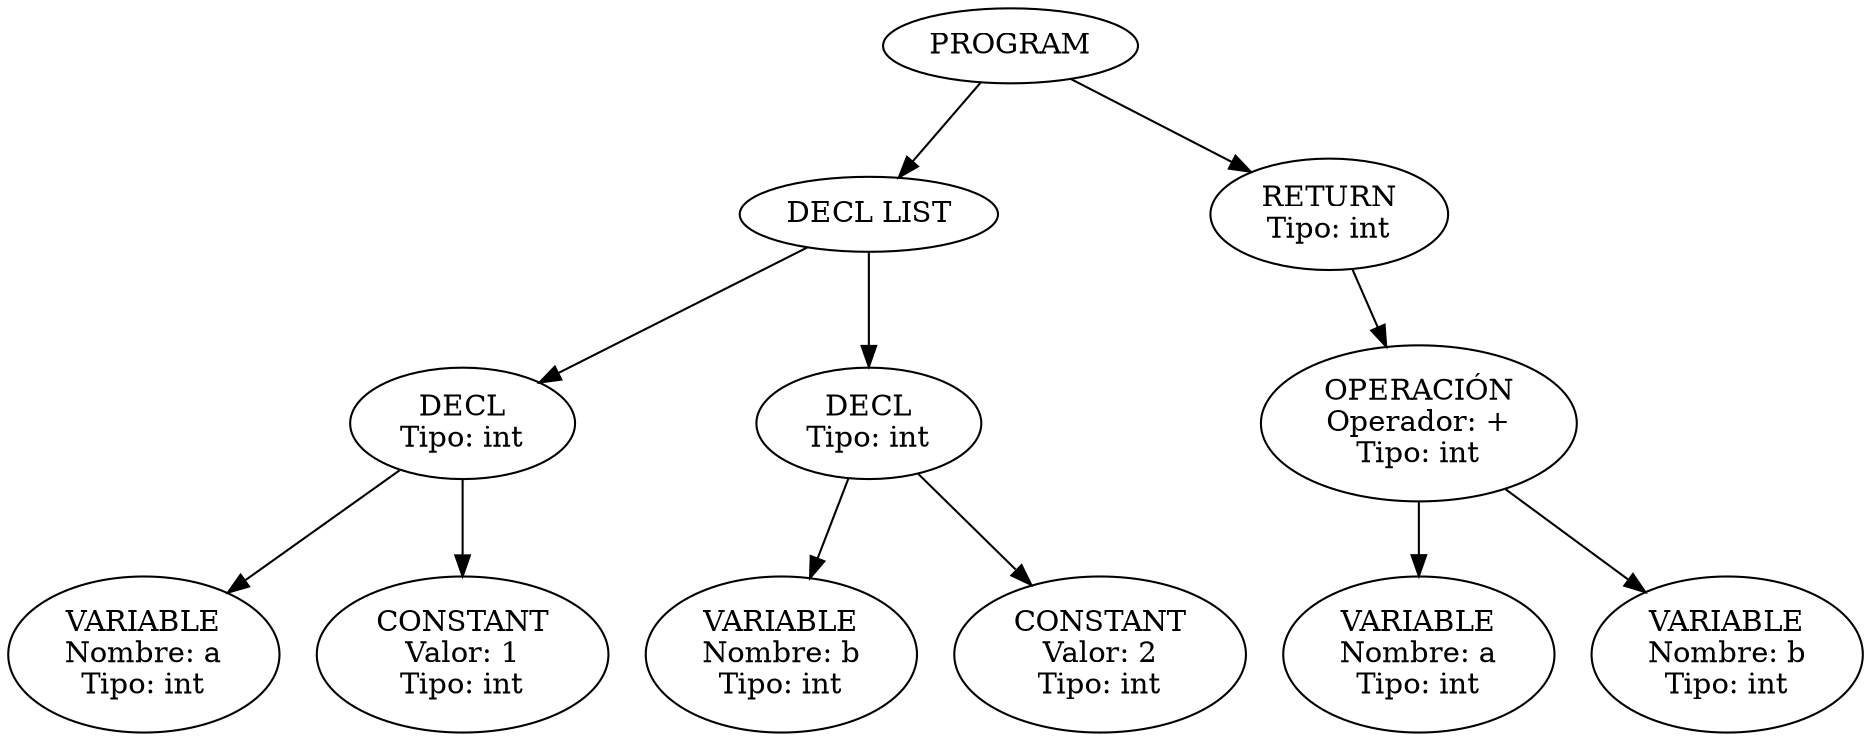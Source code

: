 digraph AST {
  0 [label="PROGRAM"];
  1 [label="DECL LIST"];
  2 [label="DECL\nTipo: int"];
  3 [label="VARIABLE\nNombre: a\nTipo: int"];
  2 -> 3;
  4 [label="CONSTANT\nValor: 1\nTipo: int"];
  2 -> 4;
  1 -> 2;
  5 [label="DECL\nTipo: int"];
  6 [label="VARIABLE\nNombre: b\nTipo: int"];
  5 -> 6;
  7 [label="CONSTANT\nValor: 2\nTipo: int"];
  5 -> 7;
  1 -> 5;
  0 -> 1;
  8 [label="RETURN\nTipo: int"];
  9 [label="OPERACIÓN\nOperador: +\nTipo: int"];
  10 [label="VARIABLE\nNombre: a\nTipo: int"];
  9 -> 10;
  11 [label="VARIABLE\nNombre: b\nTipo: int"];
  9 -> 11;
  8 -> 9;
  0 -> 8;
}
